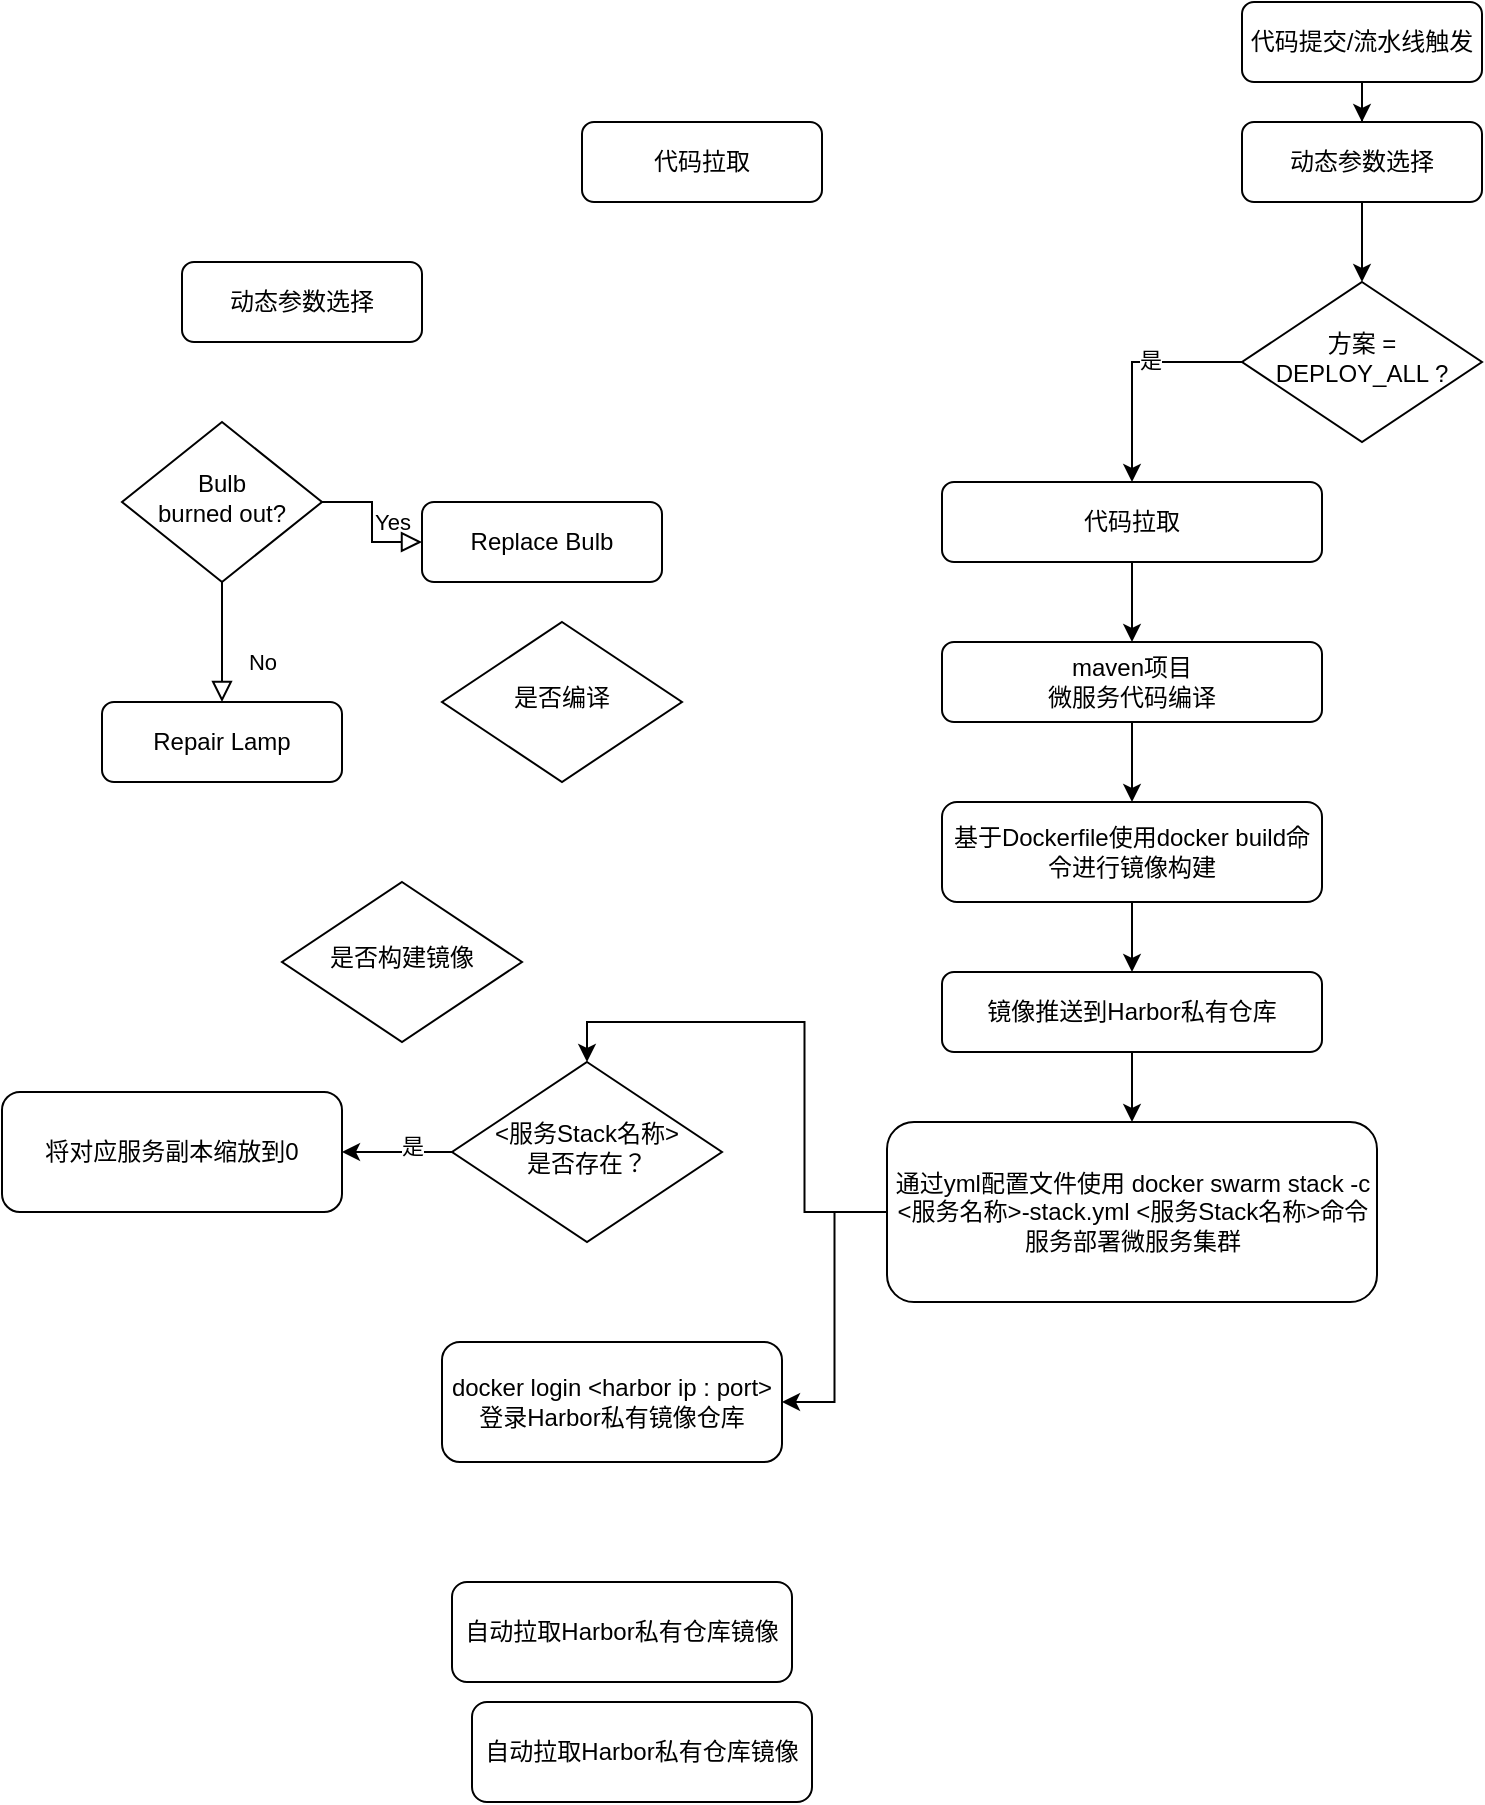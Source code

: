 <mxfile version="24.4.4" type="github">
  <diagram id="C5RBs43oDa-KdzZeNtuy" name="Page-1">
    <mxGraphModel dx="1694" dy="551" grid="1" gridSize="10" guides="1" tooltips="1" connect="1" arrows="1" fold="1" page="1" pageScale="1" pageWidth="827" pageHeight="1169" math="0" shadow="0">
      <root>
        <mxCell id="WIyWlLk6GJQsqaUBKTNV-0" />
        <mxCell id="WIyWlLk6GJQsqaUBKTNV-1" parent="WIyWlLk6GJQsqaUBKTNV-0" />
        <mxCell id="WIyWlLk6GJQsqaUBKTNV-3" value="代码提交/流水线触发" style="rounded=1;whiteSpace=wrap;html=1;fontSize=12;glass=0;strokeWidth=1;shadow=0;" parent="WIyWlLk6GJQsqaUBKTNV-1" vertex="1">
          <mxGeometry x="540" y="120" width="120" height="40" as="geometry" />
        </mxCell>
        <mxCell id="WIyWlLk6GJQsqaUBKTNV-8" value="No" style="rounded=0;html=1;jettySize=auto;orthogonalLoop=1;fontSize=11;endArrow=block;endFill=0;endSize=8;strokeWidth=1;shadow=0;labelBackgroundColor=none;edgeStyle=orthogonalEdgeStyle;" parent="WIyWlLk6GJQsqaUBKTNV-1" source="WIyWlLk6GJQsqaUBKTNV-10" target="WIyWlLk6GJQsqaUBKTNV-11" edge="1">
          <mxGeometry x="0.333" y="20" relative="1" as="geometry">
            <mxPoint as="offset" />
          </mxGeometry>
        </mxCell>
        <mxCell id="WIyWlLk6GJQsqaUBKTNV-9" value="Yes" style="edgeStyle=orthogonalEdgeStyle;rounded=0;html=1;jettySize=auto;orthogonalLoop=1;fontSize=11;endArrow=block;endFill=0;endSize=8;strokeWidth=1;shadow=0;labelBackgroundColor=none;" parent="WIyWlLk6GJQsqaUBKTNV-1" source="WIyWlLk6GJQsqaUBKTNV-10" target="WIyWlLk6GJQsqaUBKTNV-12" edge="1">
          <mxGeometry y="10" relative="1" as="geometry">
            <mxPoint as="offset" />
          </mxGeometry>
        </mxCell>
        <mxCell id="WIyWlLk6GJQsqaUBKTNV-10" value="Bulb&lt;br&gt;burned out?" style="rhombus;whiteSpace=wrap;html=1;shadow=0;fontFamily=Helvetica;fontSize=12;align=center;strokeWidth=1;spacing=6;spacingTop=-4;" parent="WIyWlLk6GJQsqaUBKTNV-1" vertex="1">
          <mxGeometry x="-20" y="330" width="100" height="80" as="geometry" />
        </mxCell>
        <mxCell id="WIyWlLk6GJQsqaUBKTNV-11" value="Repair Lamp" style="rounded=1;whiteSpace=wrap;html=1;fontSize=12;glass=0;strokeWidth=1;shadow=0;" parent="WIyWlLk6GJQsqaUBKTNV-1" vertex="1">
          <mxGeometry x="-30" y="470" width="120" height="40" as="geometry" />
        </mxCell>
        <mxCell id="WIyWlLk6GJQsqaUBKTNV-12" value="Replace Bulb" style="rounded=1;whiteSpace=wrap;html=1;fontSize=12;glass=0;strokeWidth=1;shadow=0;" parent="WIyWlLk6GJQsqaUBKTNV-1" vertex="1">
          <mxGeometry x="130" y="370" width="120" height="40" as="geometry" />
        </mxCell>
        <mxCell id="O2OribXD_MuP0m4C_nRH-5" style="edgeStyle=orthogonalEdgeStyle;rounded=0;orthogonalLoop=1;jettySize=auto;html=1;" edge="1" parent="WIyWlLk6GJQsqaUBKTNV-1" source="WIyWlLk6GJQsqaUBKTNV-3" target="O2OribXD_MuP0m4C_nRH-3">
          <mxGeometry relative="1" as="geometry">
            <mxPoint x="600" y="160" as="sourcePoint" />
          </mxGeometry>
        </mxCell>
        <mxCell id="O2OribXD_MuP0m4C_nRH-1" value="是否编译" style="rhombus;whiteSpace=wrap;html=1;shadow=0;fontFamily=Helvetica;fontSize=12;align=center;strokeWidth=1;spacing=6;spacingTop=-4;" vertex="1" parent="WIyWlLk6GJQsqaUBKTNV-1">
          <mxGeometry x="140" y="430" width="120" height="80" as="geometry" />
        </mxCell>
        <mxCell id="O2OribXD_MuP0m4C_nRH-2" value="是否构建镜像" style="rhombus;whiteSpace=wrap;html=1;shadow=0;fontFamily=Helvetica;fontSize=12;align=center;strokeWidth=1;spacing=6;spacingTop=-4;" vertex="1" parent="WIyWlLk6GJQsqaUBKTNV-1">
          <mxGeometry x="60" y="560" width="120" height="80" as="geometry" />
        </mxCell>
        <mxCell id="O2OribXD_MuP0m4C_nRH-9" style="edgeStyle=orthogonalEdgeStyle;rounded=0;orthogonalLoop=1;jettySize=auto;html=1;entryX=0.5;entryY=0;entryDx=0;entryDy=0;" edge="1" parent="WIyWlLk6GJQsqaUBKTNV-1" source="O2OribXD_MuP0m4C_nRH-3" target="O2OribXD_MuP0m4C_nRH-7">
          <mxGeometry relative="1" as="geometry" />
        </mxCell>
        <mxCell id="O2OribXD_MuP0m4C_nRH-3" value="动态参数选择" style="rounded=1;whiteSpace=wrap;html=1;fontSize=12;glass=0;strokeWidth=1;shadow=0;" vertex="1" parent="WIyWlLk6GJQsqaUBKTNV-1">
          <mxGeometry x="540" y="180" width="120" height="40" as="geometry" />
        </mxCell>
        <mxCell id="O2OribXD_MuP0m4C_nRH-4" value="动态参数选择" style="rounded=1;whiteSpace=wrap;html=1;fontSize=12;glass=0;strokeWidth=1;shadow=0;" vertex="1" parent="WIyWlLk6GJQsqaUBKTNV-1">
          <mxGeometry x="10" y="250" width="120" height="40" as="geometry" />
        </mxCell>
        <mxCell id="O2OribXD_MuP0m4C_nRH-10" style="edgeStyle=orthogonalEdgeStyle;rounded=0;orthogonalLoop=1;jettySize=auto;html=1;entryX=0.5;entryY=0;entryDx=0;entryDy=0;exitX=0;exitY=0.5;exitDx=0;exitDy=0;" edge="1" parent="WIyWlLk6GJQsqaUBKTNV-1" source="O2OribXD_MuP0m4C_nRH-7" target="O2OribXD_MuP0m4C_nRH-13">
          <mxGeometry relative="1" as="geometry">
            <mxPoint x="440" y="380.0" as="targetPoint" />
            <Array as="points">
              <mxPoint x="540" y="300" />
              <mxPoint x="485" y="300" />
            </Array>
          </mxGeometry>
        </mxCell>
        <mxCell id="O2OribXD_MuP0m4C_nRH-12" value="是" style="edgeLabel;html=1;align=center;verticalAlign=middle;resizable=0;points=[];" vertex="1" connectable="0" parent="O2OribXD_MuP0m4C_nRH-10">
          <mxGeometry x="-0.202" y="-1" relative="1" as="geometry">
            <mxPoint as="offset" />
          </mxGeometry>
        </mxCell>
        <mxCell id="O2OribXD_MuP0m4C_nRH-7" value="方案 = DEPLOY_ALL ?" style="rhombus;whiteSpace=wrap;html=1;shadow=0;fontFamily=Helvetica;fontSize=12;align=center;strokeWidth=1;spacing=6;spacingTop=-4;" vertex="1" parent="WIyWlLk6GJQsqaUBKTNV-1">
          <mxGeometry x="540" y="260" width="120" height="80" as="geometry" />
        </mxCell>
        <mxCell id="O2OribXD_MuP0m4C_nRH-17" style="edgeStyle=orthogonalEdgeStyle;rounded=0;orthogonalLoop=1;jettySize=auto;html=1;entryX=0.5;entryY=0;entryDx=0;entryDy=0;" edge="1" parent="WIyWlLk6GJQsqaUBKTNV-1" source="O2OribXD_MuP0m4C_nRH-13" target="O2OribXD_MuP0m4C_nRH-15">
          <mxGeometry relative="1" as="geometry" />
        </mxCell>
        <mxCell id="O2OribXD_MuP0m4C_nRH-13" value="代码拉取" style="rounded=1;whiteSpace=wrap;html=1;fontSize=12;glass=0;strokeWidth=1;shadow=0;" vertex="1" parent="WIyWlLk6GJQsqaUBKTNV-1">
          <mxGeometry x="390" y="360" width="190" height="40" as="geometry" />
        </mxCell>
        <mxCell id="O2OribXD_MuP0m4C_nRH-14" value="代码拉取" style="rounded=1;whiteSpace=wrap;html=1;fontSize=12;glass=0;strokeWidth=1;shadow=0;" vertex="1" parent="WIyWlLk6GJQsqaUBKTNV-1">
          <mxGeometry x="210" y="180" width="120" height="40" as="geometry" />
        </mxCell>
        <mxCell id="O2OribXD_MuP0m4C_nRH-18" style="edgeStyle=orthogonalEdgeStyle;rounded=0;orthogonalLoop=1;jettySize=auto;html=1;entryX=0.5;entryY=0;entryDx=0;entryDy=0;" edge="1" parent="WIyWlLk6GJQsqaUBKTNV-1" source="O2OribXD_MuP0m4C_nRH-15" target="O2OribXD_MuP0m4C_nRH-16">
          <mxGeometry relative="1" as="geometry" />
        </mxCell>
        <mxCell id="O2OribXD_MuP0m4C_nRH-15" value="maven项目&lt;br&gt;微服务代码编译" style="rounded=1;whiteSpace=wrap;html=1;fontSize=12;glass=0;strokeWidth=1;shadow=0;" vertex="1" parent="WIyWlLk6GJQsqaUBKTNV-1">
          <mxGeometry x="390" y="440" width="190" height="40" as="geometry" />
        </mxCell>
        <mxCell id="O2OribXD_MuP0m4C_nRH-21" style="edgeStyle=orthogonalEdgeStyle;rounded=0;orthogonalLoop=1;jettySize=auto;html=1;entryX=0.5;entryY=0;entryDx=0;entryDy=0;" edge="1" parent="WIyWlLk6GJQsqaUBKTNV-1" source="O2OribXD_MuP0m4C_nRH-16" target="O2OribXD_MuP0m4C_nRH-19">
          <mxGeometry relative="1" as="geometry" />
        </mxCell>
        <mxCell id="O2OribXD_MuP0m4C_nRH-16" value="基于Dockerfile使用docker build命令&lt;span style=&quot;background-color: initial;&quot;&gt;进行镜像构建&lt;/span&gt;" style="rounded=1;whiteSpace=wrap;html=1;fontSize=12;glass=0;strokeWidth=1;shadow=0;" vertex="1" parent="WIyWlLk6GJQsqaUBKTNV-1">
          <mxGeometry x="390" y="520" width="190" height="50" as="geometry" />
        </mxCell>
        <mxCell id="O2OribXD_MuP0m4C_nRH-23" style="edgeStyle=orthogonalEdgeStyle;rounded=0;orthogonalLoop=1;jettySize=auto;html=1;entryX=0.5;entryY=0;entryDx=0;entryDy=0;" edge="1" parent="WIyWlLk6GJQsqaUBKTNV-1" source="O2OribXD_MuP0m4C_nRH-19" target="O2OribXD_MuP0m4C_nRH-20">
          <mxGeometry relative="1" as="geometry" />
        </mxCell>
        <mxCell id="O2OribXD_MuP0m4C_nRH-19" value="镜像推送到Harbor私有仓库" style="rounded=1;whiteSpace=wrap;html=1;fontSize=12;glass=0;strokeWidth=1;shadow=0;" vertex="1" parent="WIyWlLk6GJQsqaUBKTNV-1">
          <mxGeometry x="390" y="605" width="190" height="40" as="geometry" />
        </mxCell>
        <mxCell id="O2OribXD_MuP0m4C_nRH-25" style="edgeStyle=orthogonalEdgeStyle;rounded=0;orthogonalLoop=1;jettySize=auto;html=1;entryX=1;entryY=0.5;entryDx=0;entryDy=0;" edge="1" parent="WIyWlLk6GJQsqaUBKTNV-1" source="O2OribXD_MuP0m4C_nRH-20" target="O2OribXD_MuP0m4C_nRH-22">
          <mxGeometry relative="1" as="geometry" />
        </mxCell>
        <mxCell id="O2OribXD_MuP0m4C_nRH-31" style="edgeStyle=orthogonalEdgeStyle;rounded=0;orthogonalLoop=1;jettySize=auto;html=1;entryX=0.5;entryY=0;entryDx=0;entryDy=0;" edge="1" parent="WIyWlLk6GJQsqaUBKTNV-1" source="O2OribXD_MuP0m4C_nRH-20" target="O2OribXD_MuP0m4C_nRH-30">
          <mxGeometry relative="1" as="geometry" />
        </mxCell>
        <mxCell id="O2OribXD_MuP0m4C_nRH-20" value="&lt;div style=&quot;&quot;&gt;&lt;span style=&quot;background-color: initial;&quot;&gt;通过yml配置文件使用&amp;nbsp;&lt;/span&gt;&lt;span style=&quot;background-color: initial;&quot;&gt;docker swarm stack -c &amp;lt;服务名称&amp;gt;-stack.yml &amp;lt;服务Stack名称&amp;gt;命令&lt;/span&gt;&lt;span style=&quot;background-color: initial;&quot;&gt;服务部署微服务集群&lt;/span&gt;&lt;/div&gt;" style="rounded=1;whiteSpace=wrap;html=1;fontSize=12;glass=0;strokeWidth=1;shadow=0;align=center;" vertex="1" parent="WIyWlLk6GJQsqaUBKTNV-1">
          <mxGeometry x="362.5" y="680" width="245" height="90" as="geometry" />
        </mxCell>
        <mxCell id="O2OribXD_MuP0m4C_nRH-22" value="docker login &amp;lt;harbor ip : port&amp;gt;&lt;div&gt;登录Harbor私有镜像仓库&lt;/div&gt;" style="rounded=1;whiteSpace=wrap;html=1;fontSize=12;glass=0;strokeWidth=1;shadow=0;" vertex="1" parent="WIyWlLk6GJQsqaUBKTNV-1">
          <mxGeometry x="140" y="790" width="170" height="60" as="geometry" />
        </mxCell>
        <mxCell id="O2OribXD_MuP0m4C_nRH-27" value="&lt;div&gt;自动拉取Harbor私有仓库镜像&lt;/div&gt;" style="rounded=1;whiteSpace=wrap;html=1;fontSize=12;glass=0;strokeWidth=1;shadow=0;" vertex="1" parent="WIyWlLk6GJQsqaUBKTNV-1">
          <mxGeometry x="155" y="970" width="170" height="50" as="geometry" />
        </mxCell>
        <mxCell id="O2OribXD_MuP0m4C_nRH-28" value="&lt;div&gt;自动拉取Harbor私有仓库镜像&lt;/div&gt;" style="rounded=1;whiteSpace=wrap;html=1;fontSize=12;glass=0;strokeWidth=1;shadow=0;" vertex="1" parent="WIyWlLk6GJQsqaUBKTNV-1">
          <mxGeometry x="145" y="910" width="170" height="50" as="geometry" />
        </mxCell>
        <mxCell id="O2OribXD_MuP0m4C_nRH-34" style="edgeStyle=orthogonalEdgeStyle;rounded=0;orthogonalLoop=1;jettySize=auto;html=1;entryX=1;entryY=0.5;entryDx=0;entryDy=0;" edge="1" parent="WIyWlLk6GJQsqaUBKTNV-1" source="O2OribXD_MuP0m4C_nRH-30" target="O2OribXD_MuP0m4C_nRH-32">
          <mxGeometry relative="1" as="geometry" />
        </mxCell>
        <mxCell id="O2OribXD_MuP0m4C_nRH-35" value="是" style="edgeLabel;html=1;align=center;verticalAlign=middle;resizable=0;points=[];" vertex="1" connectable="0" parent="O2OribXD_MuP0m4C_nRH-34">
          <mxGeometry x="-0.276" y="-3" relative="1" as="geometry">
            <mxPoint as="offset" />
          </mxGeometry>
        </mxCell>
        <mxCell id="O2OribXD_MuP0m4C_nRH-30" value="&amp;lt;服务Stack名称&amp;gt;&lt;div&gt;是否存在？&lt;/div&gt;" style="rhombus;whiteSpace=wrap;html=1;shadow=0;fontFamily=Helvetica;fontSize=12;align=center;strokeWidth=1;spacing=6;spacingTop=-4;" vertex="1" parent="WIyWlLk6GJQsqaUBKTNV-1">
          <mxGeometry x="145" y="650" width="135" height="90" as="geometry" />
        </mxCell>
        <mxCell id="O2OribXD_MuP0m4C_nRH-32" value="将对应服务副本缩放到0" style="rounded=1;whiteSpace=wrap;html=1;fontSize=12;glass=0;strokeWidth=1;shadow=0;" vertex="1" parent="WIyWlLk6GJQsqaUBKTNV-1">
          <mxGeometry x="-80" y="665" width="170" height="60" as="geometry" />
        </mxCell>
      </root>
    </mxGraphModel>
  </diagram>
</mxfile>
